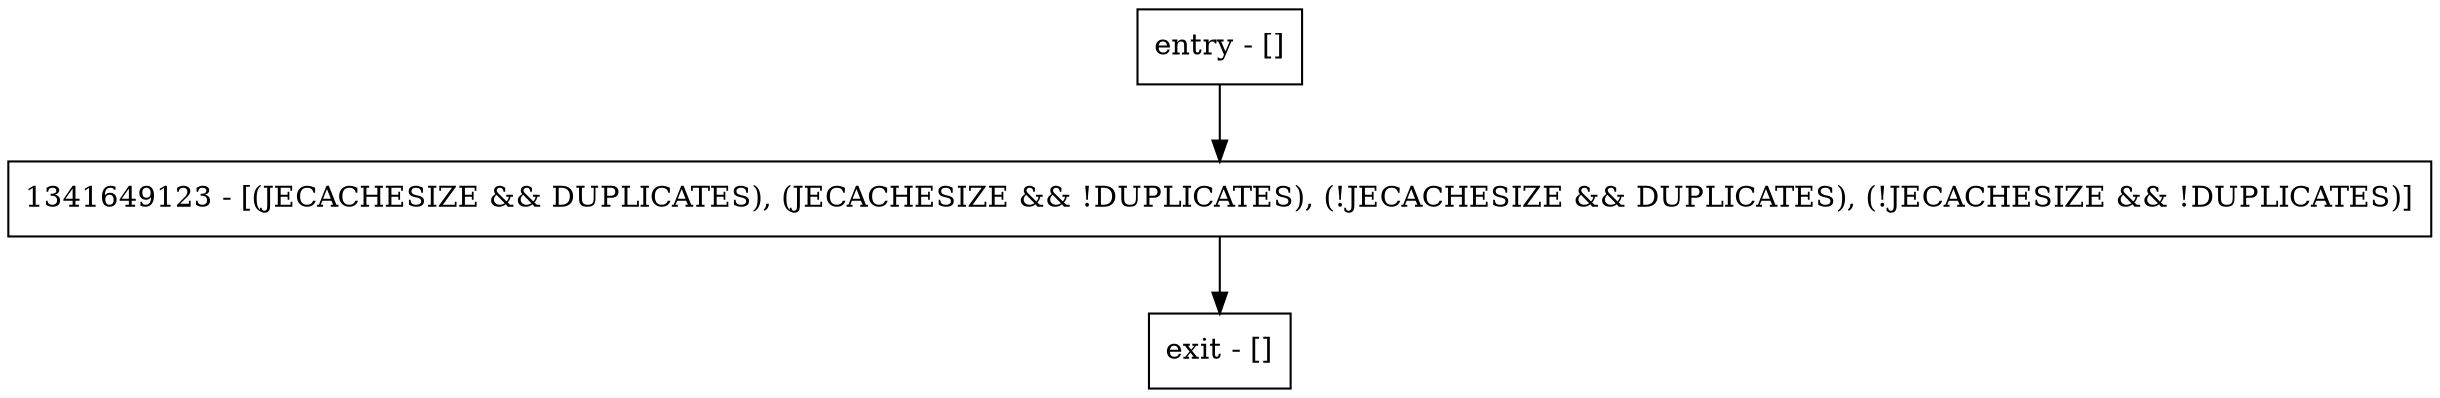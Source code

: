 digraph getSizeMinusChecksum {
node [shape=record];
entry [label="entry - []"];
exit [label="exit - []"];
1341649123 [label="1341649123 - [(JECACHESIZE && DUPLICATES), (JECACHESIZE && !DUPLICATES), (!JECACHESIZE && DUPLICATES), (!JECACHESIZE && !DUPLICATES)]"];
entry;
exit;
entry -> 1341649123;
1341649123 -> exit;
}

